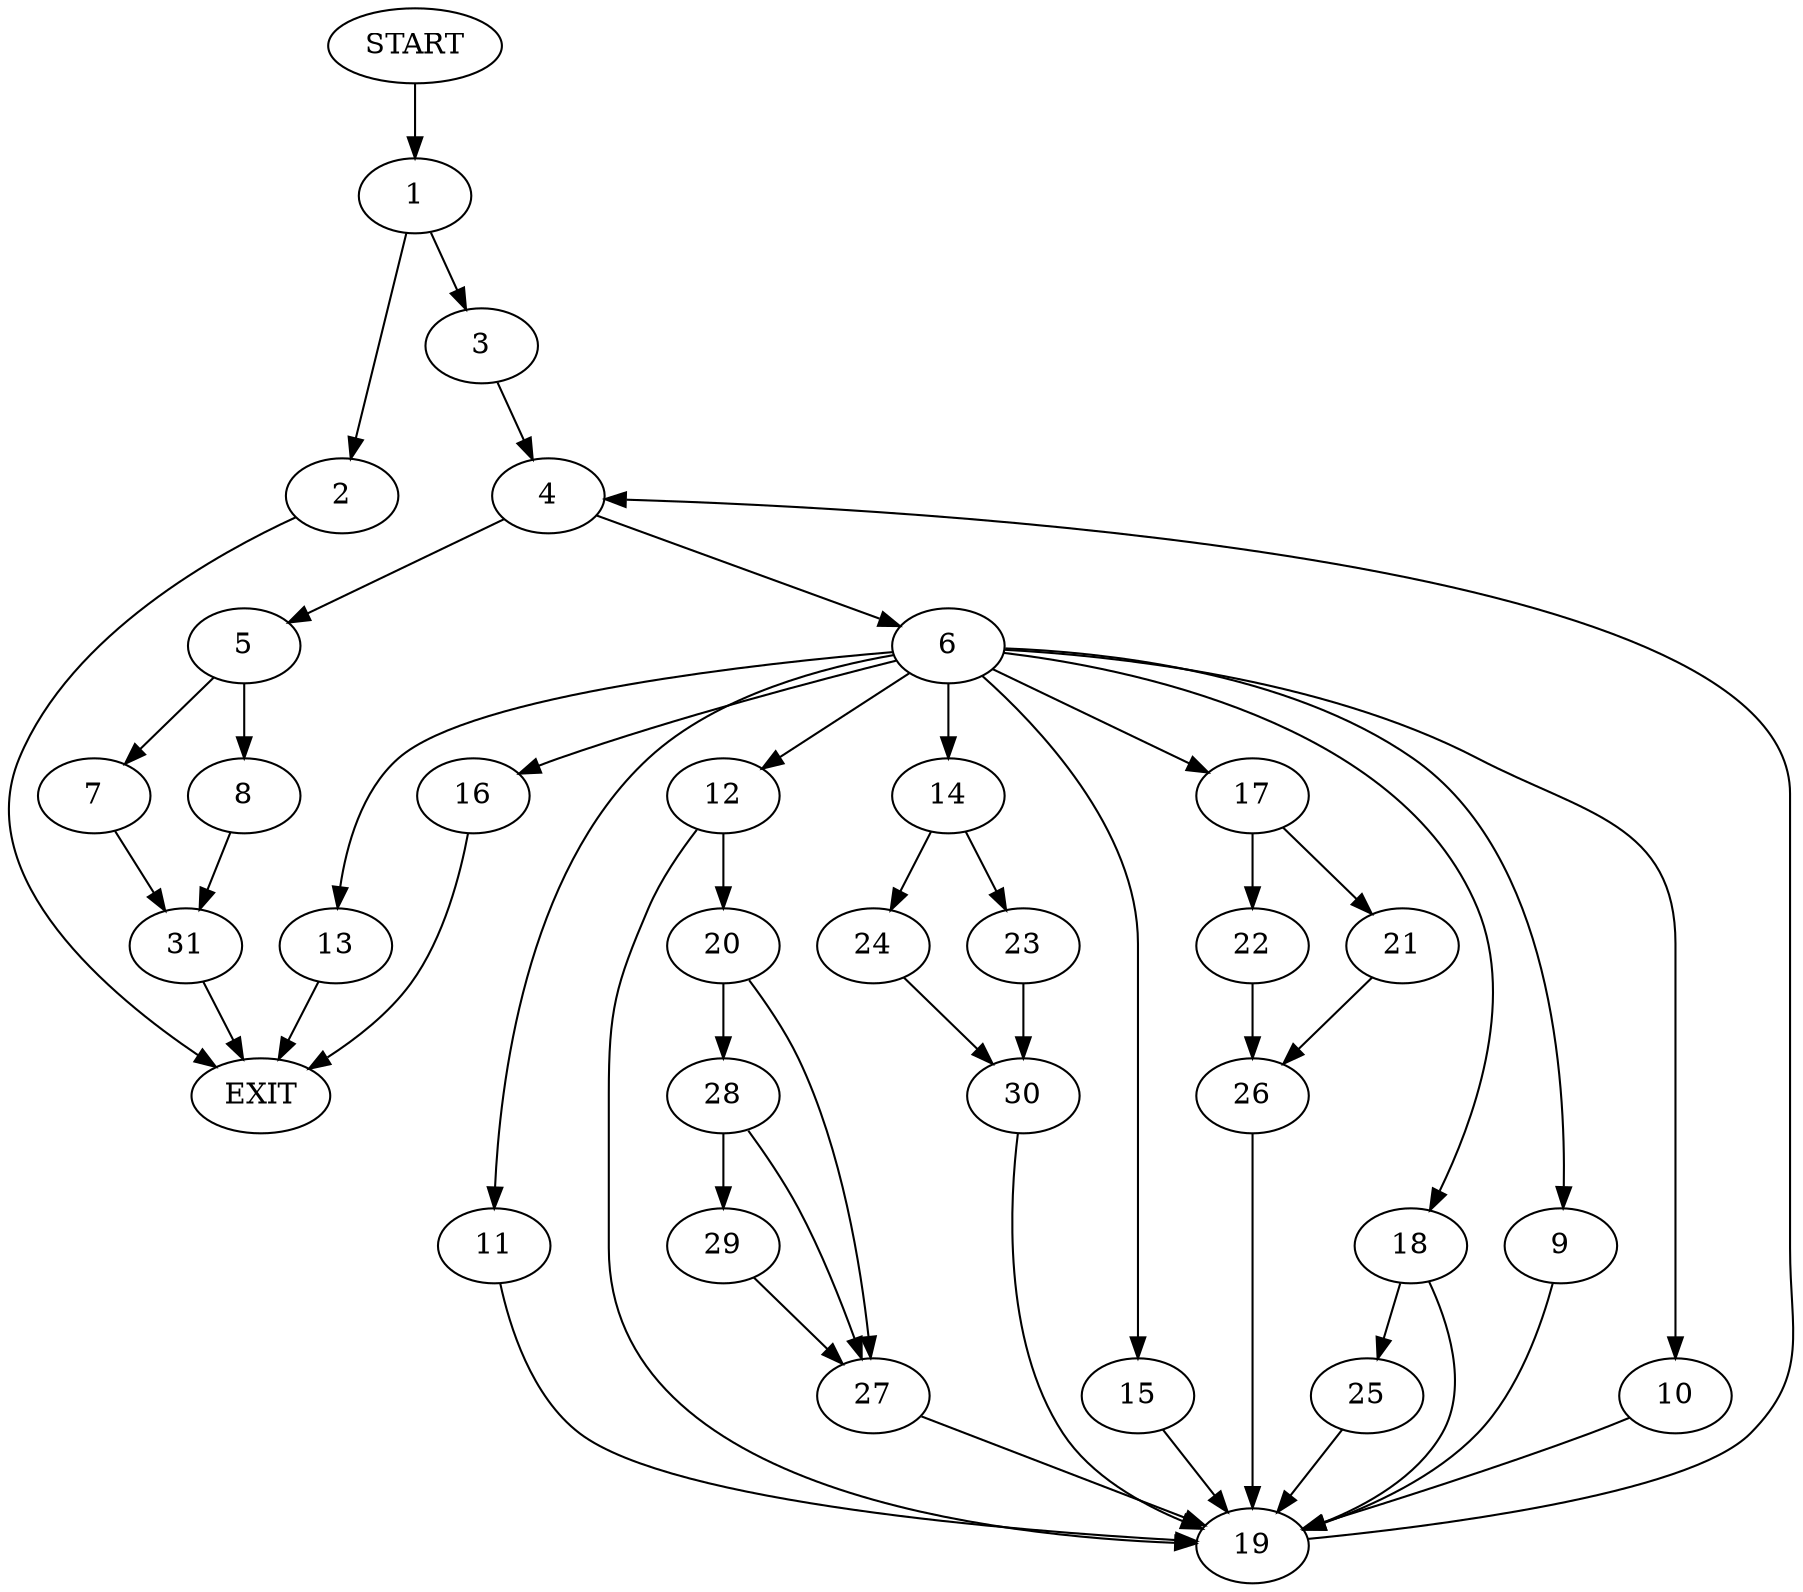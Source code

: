 digraph {
0 [label="START"]
32 [label="EXIT"]
0 -> 1
1 -> 2
1 -> 3
3 -> 4
2 -> 32
4 -> 5
4 -> 6
5 -> 7
5 -> 8
6 -> 9
6 -> 10
6 -> 11
6 -> 12
6 -> 13
6 -> 14
6 -> 15
6 -> 16
6 -> 17
6 -> 18
16 -> 32
9 -> 19
11 -> 19
12 -> 20
12 -> 19
17 -> 21
17 -> 22
14 -> 23
14 -> 24
15 -> 19
18 -> 25
18 -> 19
10 -> 19
13 -> 32
21 -> 26
22 -> 26
26 -> 19
19 -> 4
20 -> 27
20 -> 28
27 -> 19
28 -> 27
28 -> 29
29 -> 27
24 -> 30
23 -> 30
30 -> 19
25 -> 19
7 -> 31
8 -> 31
31 -> 32
}
